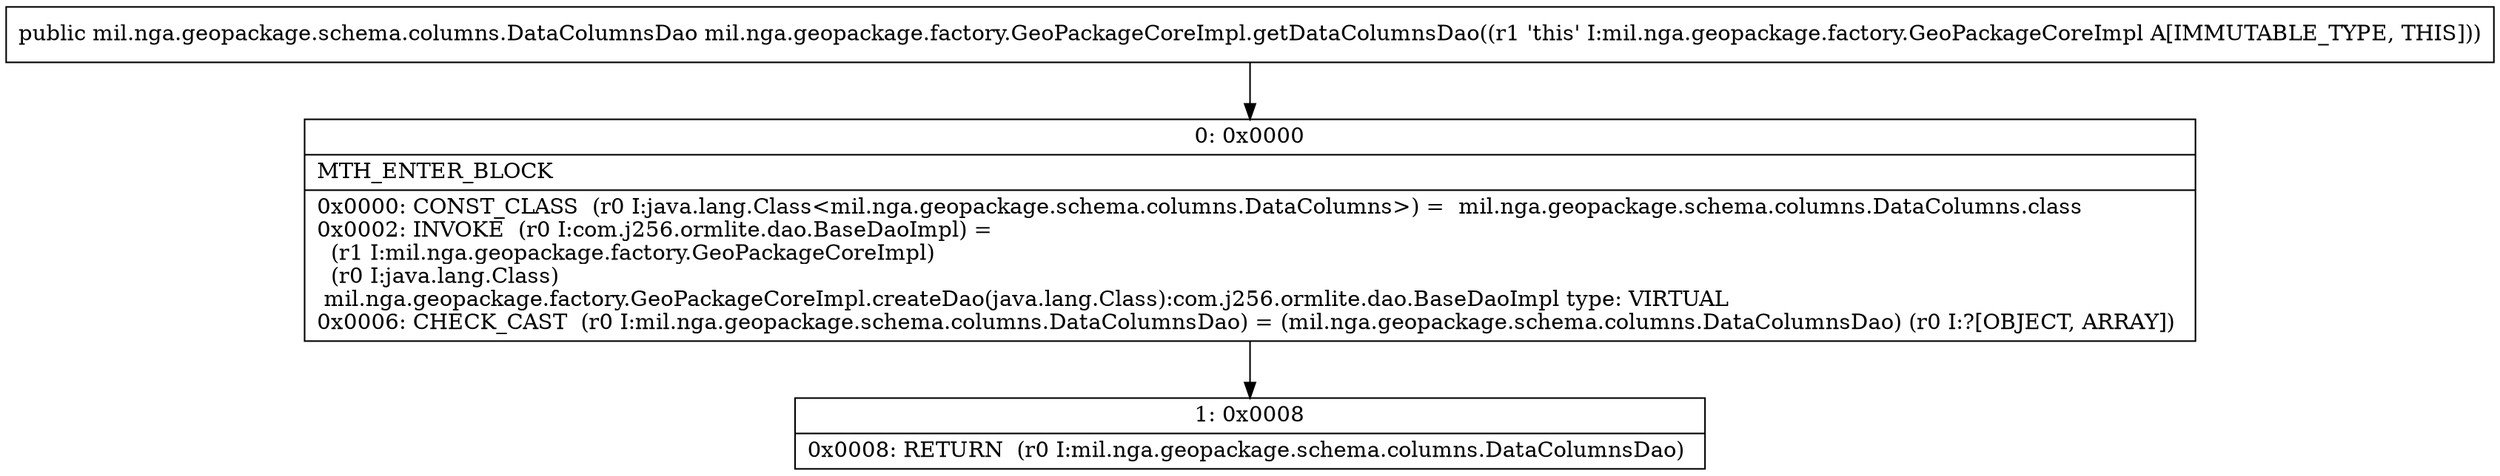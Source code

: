digraph "CFG formil.nga.geopackage.factory.GeoPackageCoreImpl.getDataColumnsDao()Lmil\/nga\/geopackage\/schema\/columns\/DataColumnsDao;" {
Node_0 [shape=record,label="{0\:\ 0x0000|MTH_ENTER_BLOCK\l|0x0000: CONST_CLASS  (r0 I:java.lang.Class\<mil.nga.geopackage.schema.columns.DataColumns\>) =  mil.nga.geopackage.schema.columns.DataColumns.class \l0x0002: INVOKE  (r0 I:com.j256.ormlite.dao.BaseDaoImpl) = \l  (r1 I:mil.nga.geopackage.factory.GeoPackageCoreImpl)\l  (r0 I:java.lang.Class)\l mil.nga.geopackage.factory.GeoPackageCoreImpl.createDao(java.lang.Class):com.j256.ormlite.dao.BaseDaoImpl type: VIRTUAL \l0x0006: CHECK_CAST  (r0 I:mil.nga.geopackage.schema.columns.DataColumnsDao) = (mil.nga.geopackage.schema.columns.DataColumnsDao) (r0 I:?[OBJECT, ARRAY]) \l}"];
Node_1 [shape=record,label="{1\:\ 0x0008|0x0008: RETURN  (r0 I:mil.nga.geopackage.schema.columns.DataColumnsDao) \l}"];
MethodNode[shape=record,label="{public mil.nga.geopackage.schema.columns.DataColumnsDao mil.nga.geopackage.factory.GeoPackageCoreImpl.getDataColumnsDao((r1 'this' I:mil.nga.geopackage.factory.GeoPackageCoreImpl A[IMMUTABLE_TYPE, THIS])) }"];
MethodNode -> Node_0;
Node_0 -> Node_1;
}

